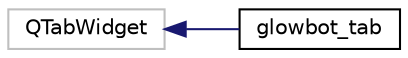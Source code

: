 digraph "Graphical Class Hierarchy"
{
  edge [fontname="Helvetica",fontsize="10",labelfontname="Helvetica",labelfontsize="10"];
  node [fontname="Helvetica",fontsize="10",shape=record];
  rankdir="LR";
  Node12 [label="QTabWidget",height=0.2,width=0.4,color="grey75", fillcolor="white", style="filled"];
  Node12 -> Node0 [dir="back",color="midnightblue",fontsize="10",style="solid",fontname="Helvetica"];
  Node0 [label="glowbot_tab",height=0.2,width=0.4,color="black", fillcolor="white", style="filled",URL="$classglowbot__tab.html"];
}
